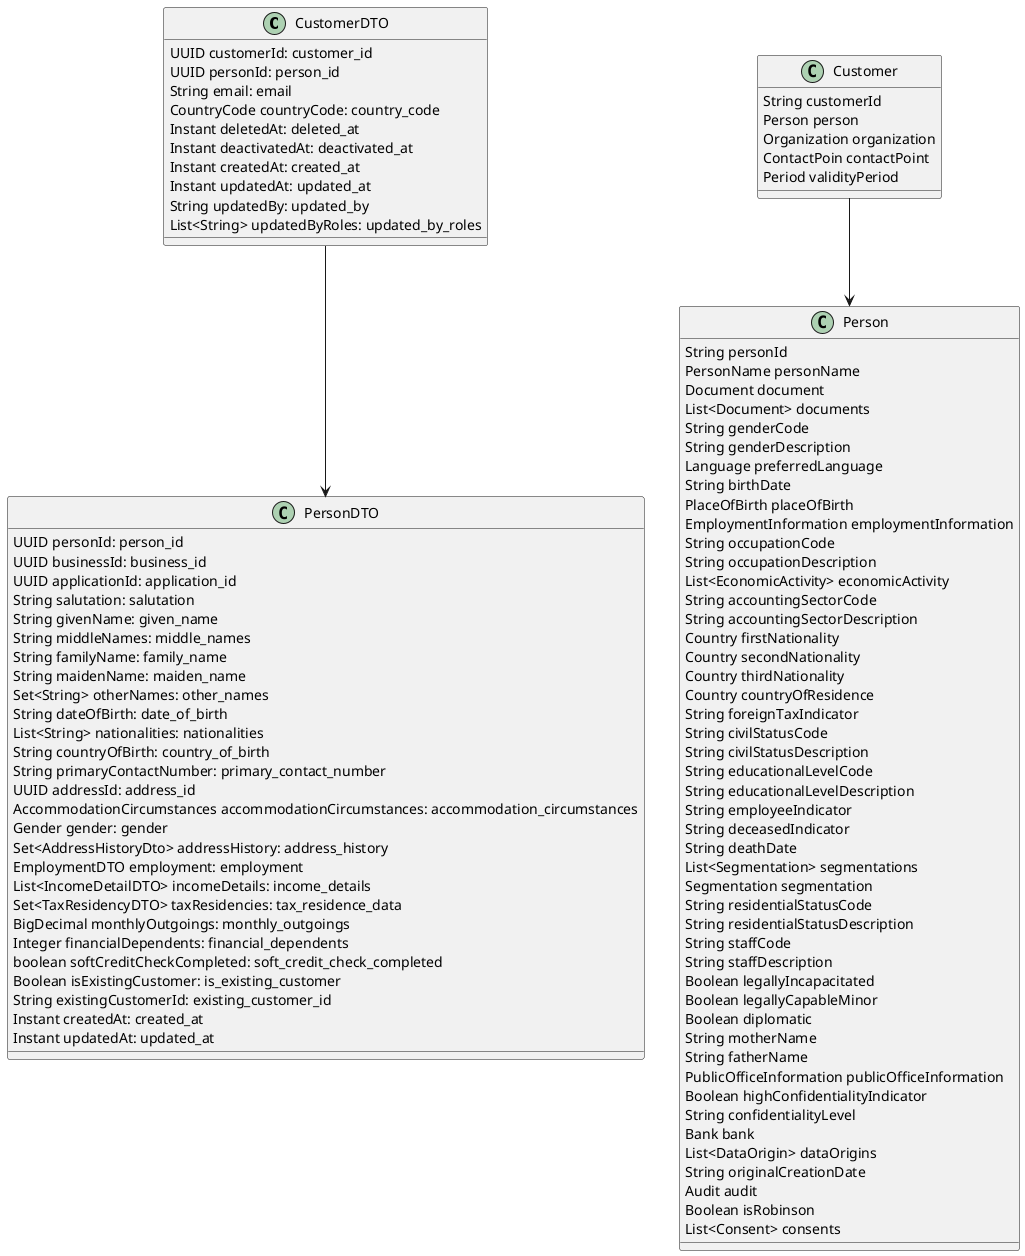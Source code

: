 @startuml CustomerDTO
    class CustomerDTO {
        UUID customerId: customer_id
        UUID personId: person_id
        String email: email
        CountryCode countryCode: country_code
        Instant deletedAt: deleted_at
        Instant deactivatedAt: deactivated_at
        Instant createdAt: created_at
        Instant updatedAt: updated_at
        String updatedBy: updated_by
        List<String> updatedByRoles: updated_by_roles
    }

    class PersonDTO {
        UUID personId: person_id
        UUID businessId: business_id
        UUID applicationId: application_id
        String salutation: salutation
        String givenName: given_name
        String middleNames: middle_names
        String familyName: family_name
        String maidenName: maiden_name
        Set<String> otherNames: other_names
        String dateOfBirth: date_of_birth
        List<String> nationalities: nationalities
        String countryOfBirth: country_of_birth
        String primaryContactNumber: primary_contact_number
        UUID addressId: address_id
        AccommodationCircumstances accommodationCircumstances: accommodation_circumstances
        Gender gender: gender
        Set<AddressHistoryDto> addressHistory: address_history
        EmploymentDTO employment: employment
        List<IncomeDetailDTO> incomeDetails: income_details
        Set<TaxResidencyDTO> taxResidencies: tax_residence_data
        BigDecimal monthlyOutgoings: monthly_outgoings
        Integer financialDependents: financial_dependents
        boolean softCreditCheckCompleted: soft_credit_check_completed
        Boolean isExistingCustomer: is_existing_customer
        String existingCustomerId: existing_customer_id
        Instant createdAt: created_at
        Instant updatedAt: updated_at
    }

    CustomerDTO --> PersonDTO

    class Customer {
        String customerId
        Person person
        Organization organization
        ContactPoin contactPoint
        Period validityPeriod
    }

    class Person {
        String personId
        PersonName personName
        Document document
        List<Document> documents
        String genderCode
        String genderDescription
        Language preferredLanguage
        String birthDate
        PlaceOfBirth placeOfBirth
        EmploymentInformation employmentInformation
        String occupationCode 
        String occupationDescription 
        List<EconomicActivity> economicActivity 
        String accountingSectorCode 
        String accountingSectorDescription 
        Country firstNationality 
        Country secondNationality 
        Country thirdNationality 
        Country countryOfResidence 
        String foreignTaxIndicator 
        String civilStatusCode 
        String civilStatusDescription 
        String educationalLevelCode 
        String educationalLevelDescription 
        String employeeIndicator
        String deceasedIndicator 
        String deathDate 
        List<Segmentation> segmentations 
        Segmentation segmentation 
        String residentialStatusCode 
        String residentialStatusDescription 
        String staffCode
        String staffDescription 
        Boolean legallyIncapacitated 
        Boolean legallyCapableMinor 
        Boolean diplomatic 
        String motherName 
        String fatherName 
        PublicOfficeInformation publicOfficeInformation 
        Boolean highConfidentialityIndicator 
        String confidentialityLevel 
        Bank bank 
        List<DataOrigin> dataOrigins 
        String originalCreationDate 
        Audit audit 
        Boolean isRobinson 
        List<Consent> consents 
    }

    Customer --> Person
@enduml